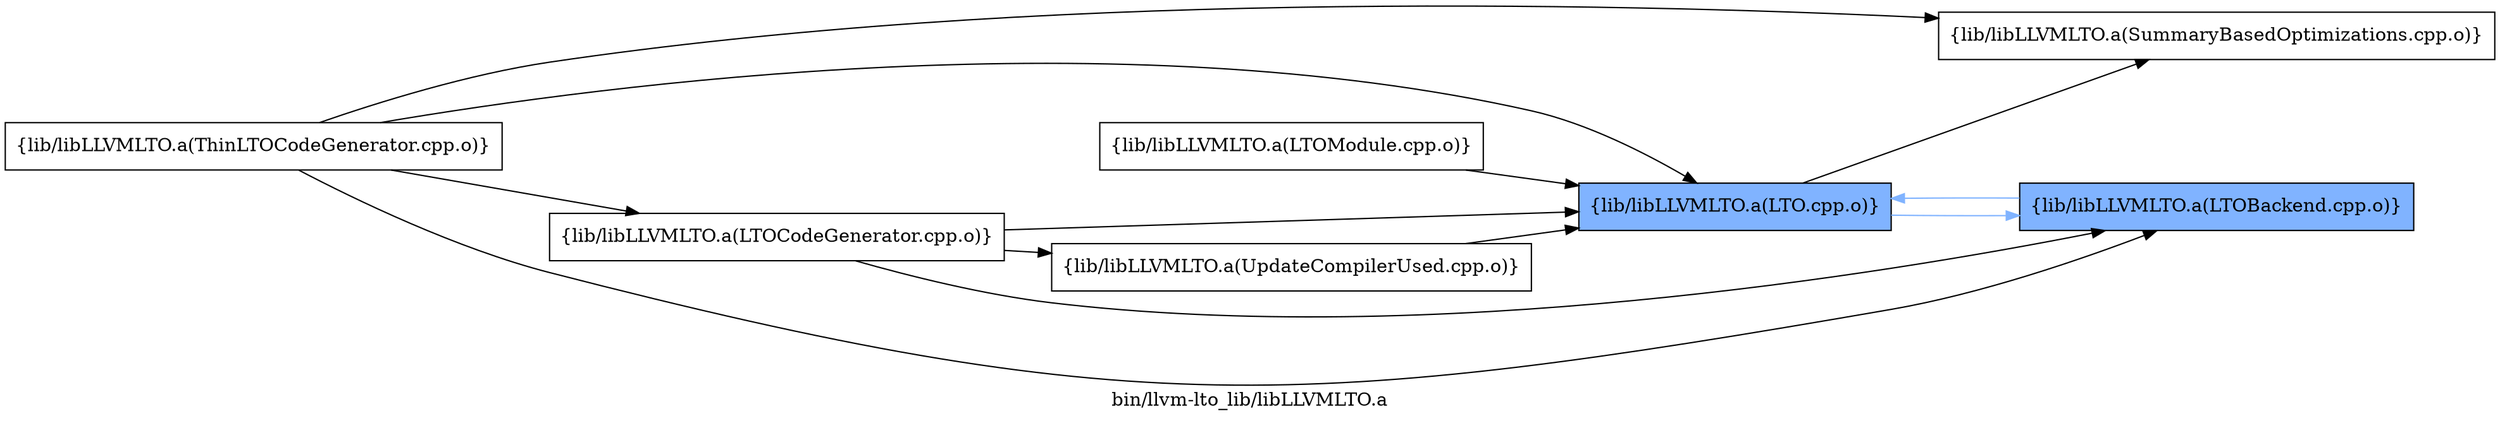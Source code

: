 digraph "bin/llvm-lto_lib/libLLVMLTO.a" {
	label="bin/llvm-lto_lib/libLLVMLTO.a";
	rankdir=LR;
	{ rank=same; Node0x557d850c7a68;  }

	Node0x557d850c7a68 [shape=record,shape=box,group=1,style=filled,fillcolor="0.600000 0.5 1",label="{lib/libLLVMLTO.a(LTO.cpp.o)}"];
	Node0x557d850c7a68 -> Node0x557d850c7dd8[color="0.600000 0.5 1"];
	Node0x557d850c7a68 -> Node0x557d850bf318;
	Node0x557d850c8558 [shape=record,shape=box,group=0,label="{lib/libLLVMLTO.a(LTOModule.cpp.o)}"];
	Node0x557d850c8558 -> Node0x557d850c7a68;
	Node0x557d850bf098 [shape=record,shape=box,group=0,label="{lib/libLLVMLTO.a(LTOCodeGenerator.cpp.o)}"];
	Node0x557d850bf098 -> Node0x557d850c7a68;
	Node0x557d850bf098 -> Node0x557d850c7dd8;
	Node0x557d850bf098 -> Node0x557d850bfea8;
	Node0x557d850c0088 [shape=record,shape=box,group=0,label="{lib/libLLVMLTO.a(ThinLTOCodeGenerator.cpp.o)}"];
	Node0x557d850c0088 -> Node0x557d850c7a68;
	Node0x557d850c0088 -> Node0x557d850c7dd8;
	Node0x557d850c0088 -> Node0x557d850bf098;
	Node0x557d850c0088 -> Node0x557d850bf318;
	Node0x557d850c7dd8 [shape=record,shape=box,group=1,style=filled,fillcolor="0.600000 0.5 1",label="{lib/libLLVMLTO.a(LTOBackend.cpp.o)}"];
	Node0x557d850c7dd8 -> Node0x557d850c7a68[color="0.600000 0.5 1"];
	Node0x557d850bf318 [shape=record,shape=box,group=0,label="{lib/libLLVMLTO.a(SummaryBasedOptimizations.cpp.o)}"];
	Node0x557d850bfea8 [shape=record,shape=box,group=0,label="{lib/libLLVMLTO.a(UpdateCompilerUsed.cpp.o)}"];
	Node0x557d850bfea8 -> Node0x557d850c7a68;
}
